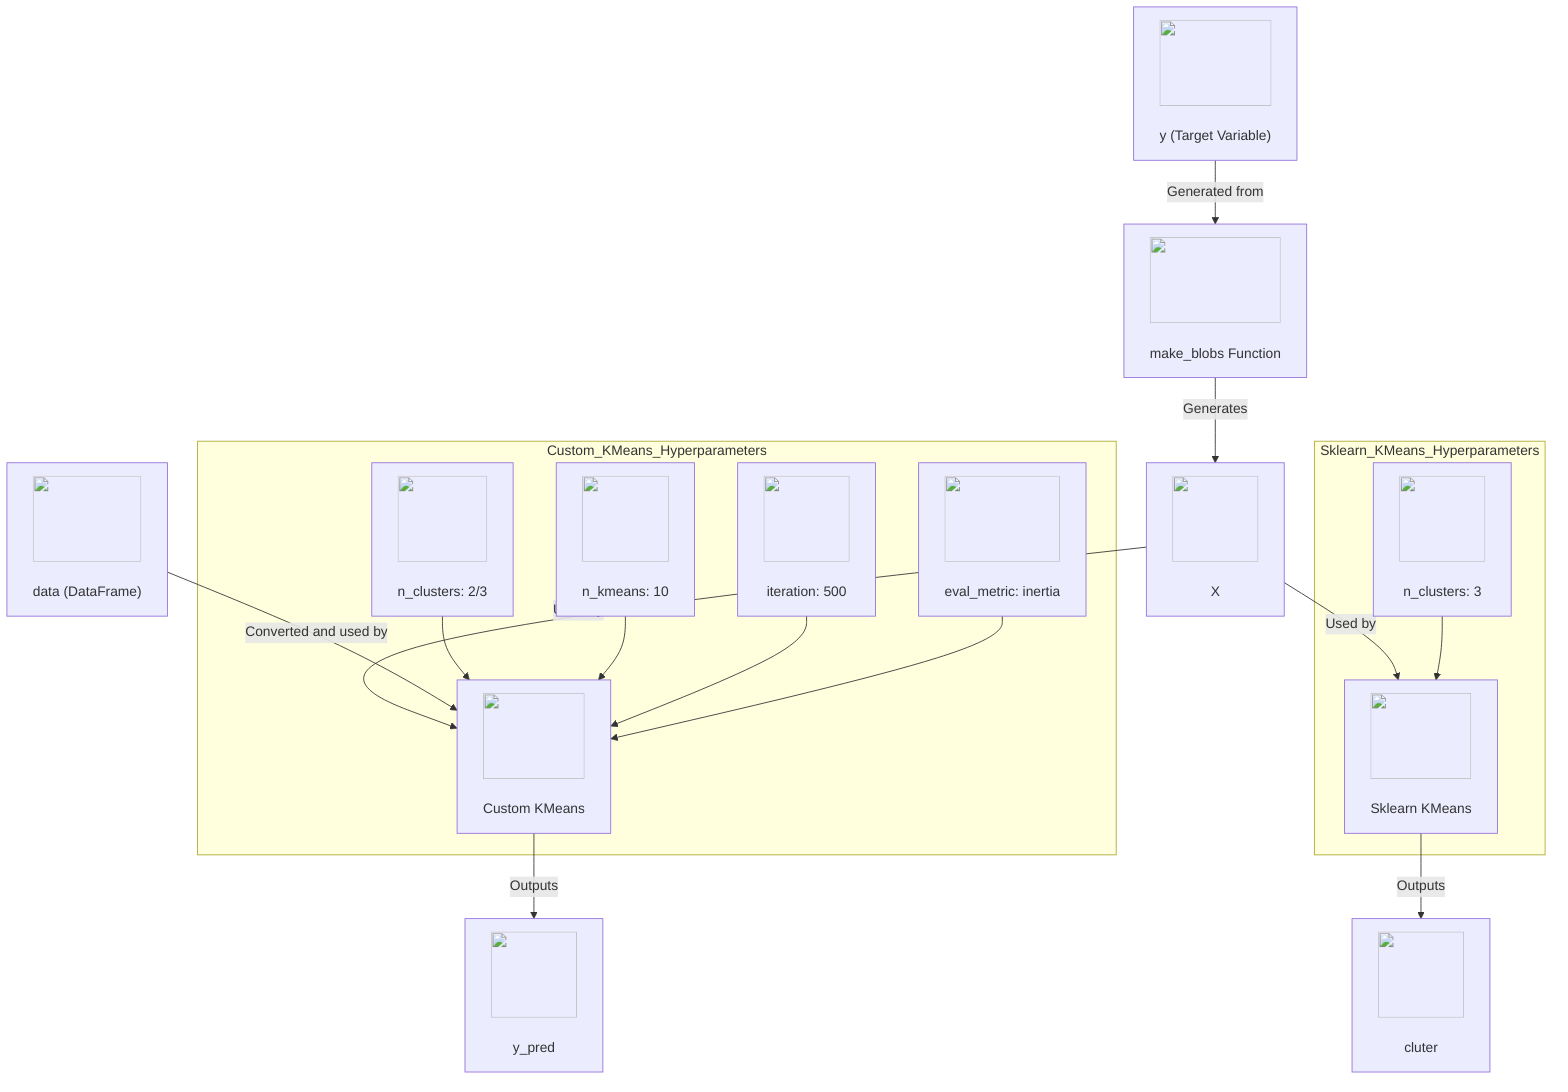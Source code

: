 flowchart TD
    %% Data Sources
    DS1["<img src='icons/file.svg' width=100 height=100/> <br/> make_blobs Function"]
    %% comment: Generates synthetic data for clustering

    %% Data Variables
    X["<img src='icons/table.svg' width=100 height=100/> <br/> X"]
    %% comment: Data used for clustering
    data["<img src='icons/table.svg' width=100 height=100/> <br/> data (DataFrame)"]
    %% comment: Data points in 2D for clustering
    y["<img src='icons/column_split.svg' width=100 height=100/> <br/> y (Target Variable)"]
    %% comment: Target variable from make_blobs, not used in clustering
    y -->|"Generated from"| DS1

    %% Model Nodes
    kmeans["<img src='icons/brain.svg' width=100 height=100/> <br/> Custom KMeans"]
    %% comment: Custom implementation of KMeans clustering
    kmean_sklearn["<img src='icons/brain.svg' width=100 height=100/> <br/> Sklearn KMeans"]
    %% comment: Sklearn's implementation of KMeans clustering

    %% Data Flow
    DS1 -->|"Generates"| X
    X -->|"Used by"| kmeans
    X -->|"Used by"| kmean_sklearn
    data -->|"Converted and used by"| kmeans
    
    %% Model Outputs
    y_pred["<img src='icons/column_split.svg' width=100 height=100/> <br/> y_pred"]
    %% comment: Cluster labels from Custom KMeans
    cluter["<img src='icons/column_split.svg' width=100 height=100/> <br/> cluter"]
    %% comment: Cluster labels from Sklearn KMeans

    kmeans -->|"Outputs"| y_pred
    kmean_sklearn -->|"Outputs"| cluter

    %% Model Hyperparameters and Settings
    subgraph Custom_KMeans_Hyperparameters
        direction TB
        KVar1["<img src='icons/column_split.svg' width=100 height=100/> <br/> n_clusters: 2/3"]
        KVar2["<img src='icons/column_split.svg' width=100 height=100/> <br/> n_kmeans: 10"]
        KVar3["<img src='icons/column_split.svg' width=100 height=100/> <br/> iteration: 500"]
        KVar4["<img src='icons/column_split.svg' width=100 height=100/> <br/> eval_metric: inertia"]
        KVar1 --> kmeans
        KVar2 --> kmeans
        KVar3 --> kmeans
        KVar4 --> kmeans
    end
    
    subgraph Sklearn_KMeans_Hyperparameters
        direction TB
        SKVar1["<img src='icons/column_split.svg' width=100 height=100/> <br/> n_clusters: 3"]
        SKVar1 --> kmean_sklearn
    end